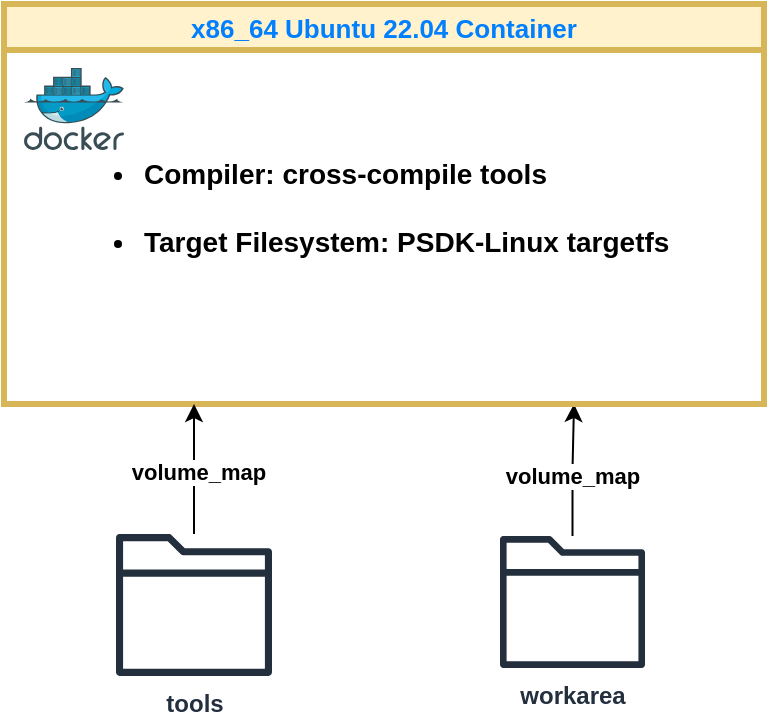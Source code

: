 <mxfile version="21.6.8" type="device" pages="2">
  <diagram name="Page-1" id="yXJRt7jH68Gt2XLhN8uV">
    <mxGraphModel dx="1773" dy="1125" grid="1" gridSize="10" guides="1" tooltips="1" connect="1" arrows="1" fold="1" page="1" pageScale="1" pageWidth="1100" pageHeight="850" math="0" shadow="0">
      <root>
        <mxCell id="0" />
        <mxCell id="1" parent="0" />
        <mxCell id="laObSwIxgicNF3jBzFR1-2" style="edgeStyle=orthogonalEdgeStyle;rounded=0;orthogonalLoop=1;jettySize=auto;html=1;entryX=0.75;entryY=1;entryDx=0;entryDy=0;" parent="1" source="5VK9UfjxbJuPA56SCOBm-2" target="5VK9UfjxbJuPA56SCOBm-4" edge="1">
          <mxGeometry relative="1" as="geometry" />
        </mxCell>
        <mxCell id="laObSwIxgicNF3jBzFR1-5" value="volume_map" style="edgeLabel;html=1;align=center;verticalAlign=middle;resizable=0;points=[];fontStyle=1" parent="laObSwIxgicNF3jBzFR1-2" vertex="1" connectable="0">
          <mxGeometry x="-0.1" y="1" relative="1" as="geometry">
            <mxPoint as="offset" />
          </mxGeometry>
        </mxCell>
        <mxCell id="5VK9UfjxbJuPA56SCOBm-2" value="&lt;b&gt;workarea&lt;/b&gt;" style="sketch=0;outlineConnect=0;fontColor=#232F3E;gradientColor=none;fillColor=#232F3D;strokeColor=none;dashed=0;verticalLabelPosition=bottom;verticalAlign=top;align=center;html=1;fontSize=12;fontStyle=0;aspect=fixed;pointerEvents=1;shape=mxgraph.aws4.folder;" parent="1" vertex="1">
          <mxGeometry x="498" y="486" width="72.51" height="66" as="geometry" />
        </mxCell>
        <mxCell id="5VK9UfjxbJuPA56SCOBm-4" value="&lt;font color=&quot;#007fff&quot; style=&quot;font-size: 13px;&quot;&gt;x86_64 Ubuntu 22.04 Container&lt;/font&gt;" style="swimlane;whiteSpace=wrap;html=1;fontSize=13;strokeWidth=3;fillColor=#fff2cc;strokeColor=#d6b656;" parent="1" vertex="1">
          <mxGeometry x="250" y="220" width="380" height="200" as="geometry" />
        </mxCell>
        <mxCell id="5VK9UfjxbJuPA56SCOBm-3" value="" style="image;sketch=0;aspect=fixed;html=1;points=[];align=center;fontSize=12;image=img/lib/mscae/Docker.svg;" parent="5VK9UfjxbJuPA56SCOBm-4" vertex="1">
          <mxGeometry x="10" y="32" width="50" height="41" as="geometry" />
        </mxCell>
        <mxCell id="rSO8Q3rtnD3WWs0Ryds0-2" value="&lt;h2&gt;&lt;/h2&gt;&lt;h3&gt;&lt;p&gt;&lt;/p&gt;&lt;ul style=&quot;font-size: 14px;&quot;&gt;&lt;li style=&quot;font-size: 14px;&quot;&gt;Compiler: cross-compile tools&lt;/li&gt;&lt;/ul&gt;&lt;p&gt;&lt;/p&gt;&lt;ul style=&quot;font-size: 14px;&quot;&gt;&lt;li style=&quot;font-size: 14px;&quot;&gt;&lt;span style=&quot;background-color: initial;&quot;&gt;Target Filesystem: PSDK-Linux targetfs&lt;/span&gt;&lt;/li&gt;&lt;/ul&gt;&lt;/h3&gt;" style="text;html=1;align=left;verticalAlign=top;resizable=0;points=[];autosize=1;strokeColor=none;fillColor=none;fontStyle=1;fontSize=14;spacing=0;spacingTop=0;spacingBottom=0;" parent="5VK9UfjxbJuPA56SCOBm-4" vertex="1">
          <mxGeometry x="30" y="55" width="320" height="90" as="geometry" />
        </mxCell>
        <mxCell id="laObSwIxgicNF3jBzFR1-1" value="&lt;b&gt;tools&lt;/b&gt;" style="sketch=0;outlineConnect=0;fontColor=#232F3E;gradientColor=none;fillColor=#232F3D;strokeColor=none;dashed=0;verticalLabelPosition=bottom;verticalAlign=top;align=center;html=1;fontSize=12;fontStyle=0;aspect=fixed;pointerEvents=1;shape=mxgraph.aws4.folder;" parent="1" vertex="1">
          <mxGeometry x="306" y="485" width="78" height="71" as="geometry" />
        </mxCell>
        <mxCell id="laObSwIxgicNF3jBzFR1-3" style="edgeStyle=orthogonalEdgeStyle;rounded=0;orthogonalLoop=1;jettySize=auto;html=1;entryX=0.25;entryY=1;entryDx=0;entryDy=0;" parent="1" source="laObSwIxgicNF3jBzFR1-1" target="5VK9UfjxbJuPA56SCOBm-4" edge="1">
          <mxGeometry relative="1" as="geometry">
            <mxPoint x="750" y="570" as="sourcePoint" />
            <mxPoint x="590" y="570" as="targetPoint" />
          </mxGeometry>
        </mxCell>
        <mxCell id="laObSwIxgicNF3jBzFR1-4" value="volume_map" style="edgeLabel;html=1;align=center;verticalAlign=middle;resizable=0;points=[];fontStyle=1" parent="laObSwIxgicNF3jBzFR1-3" vertex="1" connectable="0">
          <mxGeometry x="-0.045" y="-2" relative="1" as="geometry">
            <mxPoint as="offset" />
          </mxGeometry>
        </mxCell>
      </root>
    </mxGraphModel>
  </diagram>
  <diagram id="XpqQ7O8WlAxOSVA7PKfh" name="Page-2">
    <mxGraphModel dx="1773" dy="1125" grid="1" gridSize="10" guides="1" tooltips="1" connect="1" arrows="1" fold="1" page="1" pageScale="1" pageWidth="1100" pageHeight="850" math="0" shadow="0">
      <root>
        <mxCell id="0" />
        <mxCell id="1" parent="0" />
        <mxCell id="9CliWn87Mgvb92vskoR0-1" style="edgeStyle=orthogonalEdgeStyle;rounded=0;orthogonalLoop=1;jettySize=auto;html=1;entryX=0.75;entryY=1;entryDx=0;entryDy=0;" parent="1" source="9CliWn87Mgvb92vskoR0-3" target="9CliWn87Mgvb92vskoR0-4" edge="1">
          <mxGeometry relative="1" as="geometry" />
        </mxCell>
        <mxCell id="9CliWn87Mgvb92vskoR0-2" value="volume_map" style="edgeLabel;html=1;align=center;verticalAlign=middle;resizable=0;points=[];fontStyle=1" parent="9CliWn87Mgvb92vskoR0-1" vertex="1" connectable="0">
          <mxGeometry x="-0.1" y="1" relative="1" as="geometry">
            <mxPoint as="offset" />
          </mxGeometry>
        </mxCell>
        <mxCell id="9CliWn87Mgvb92vskoR0-3" value="&lt;b&gt;workarea&lt;/b&gt;" style="sketch=0;outlineConnect=0;fontColor=#232F3E;gradientColor=none;fillColor=#232F3D;strokeColor=none;dashed=0;verticalLabelPosition=bottom;verticalAlign=top;align=center;html=1;fontSize=12;fontStyle=0;aspect=fixed;pointerEvents=1;shape=mxgraph.aws4.folder;" parent="1" vertex="1">
          <mxGeometry x="498" y="486" width="72.51" height="66" as="geometry" />
        </mxCell>
        <mxCell id="9CliWn87Mgvb92vskoR0-4" value="&lt;font color=&quot;#007fff&quot; style=&quot;font-size: 13px;&quot;&gt;aarch64 Ubuntu or Debian Container&lt;/font&gt;" style="swimlane;whiteSpace=wrap;html=1;fontSize=13;fillColor=#d5e8d4;strokeColor=#82b366;strokeWidth=3;swimlaneFillColor=none;" parent="1" vertex="1">
          <mxGeometry x="250" y="220" width="380" height="200" as="geometry" />
        </mxCell>
        <mxCell id="9CliWn87Mgvb92vskoR0-5" value="" style="image;sketch=0;aspect=fixed;html=1;points=[];align=center;fontSize=12;image=img/lib/mscae/Docker.svg;" parent="9CliWn87Mgvb92vskoR0-4" vertex="1">
          <mxGeometry x="10" y="32" width="50" height="41" as="geometry" />
        </mxCell>
        <mxCell id="9CliWn87Mgvb92vskoR0-6" value="&lt;h2&gt;&lt;/h2&gt;&lt;h3&gt;&lt;p&gt;&lt;/p&gt;&lt;ul style=&quot;font-size: 14px;&quot;&gt;&lt;li style=&quot;font-size: 14px;&quot;&gt;Compiler: native GCC&lt;/li&gt;&lt;/ul&gt;&lt;p&gt;&lt;/p&gt;&lt;ul style=&quot;font-size: 14px;&quot;&gt;&lt;li style=&quot;font-size: 14px;&quot;&gt;&lt;span style=&quot;background-color: initial;&quot;&gt;Target Filesystem: Ubuntu container FS&lt;/span&gt;&lt;/li&gt;&lt;/ul&gt;&lt;/h3&gt;" style="text;html=1;align=left;verticalAlign=top;resizable=0;points=[];autosize=1;strokeColor=none;fillColor=none;fontStyle=1;fontSize=14;spacing=0;spacingTop=0;spacingBottom=0;" parent="9CliWn87Mgvb92vskoR0-4" vertex="1">
          <mxGeometry x="30" y="55" width="320" height="90" as="geometry" />
        </mxCell>
        <mxCell id="9CliWn87Mgvb92vskoR0-7" value="&lt;b&gt;tools&lt;/b&gt;" style="sketch=0;outlineConnect=0;fontColor=#232F3E;gradientColor=none;fillColor=#232F3D;strokeColor=none;dashed=0;verticalLabelPosition=bottom;verticalAlign=top;align=center;html=1;fontSize=12;fontStyle=0;aspect=fixed;pointerEvents=1;shape=mxgraph.aws4.folder;" parent="1" vertex="1">
          <mxGeometry x="306" y="485" width="78" height="71" as="geometry" />
        </mxCell>
        <mxCell id="9CliWn87Mgvb92vskoR0-8" style="edgeStyle=orthogonalEdgeStyle;rounded=0;orthogonalLoop=1;jettySize=auto;html=1;entryX=0.25;entryY=1;entryDx=0;entryDy=0;" parent="1" source="9CliWn87Mgvb92vskoR0-7" target="9CliWn87Mgvb92vskoR0-4" edge="1">
          <mxGeometry relative="1" as="geometry">
            <mxPoint x="750" y="570" as="sourcePoint" />
            <mxPoint x="590" y="570" as="targetPoint" />
          </mxGeometry>
        </mxCell>
        <mxCell id="9CliWn87Mgvb92vskoR0-9" value="volume_map" style="edgeLabel;html=1;align=center;verticalAlign=middle;resizable=0;points=[];fontStyle=1" parent="9CliWn87Mgvb92vskoR0-8" vertex="1" connectable="0">
          <mxGeometry x="-0.045" y="-2" relative="1" as="geometry">
            <mxPoint as="offset" />
          </mxGeometry>
        </mxCell>
      </root>
    </mxGraphModel>
  </diagram>
</mxfile>
